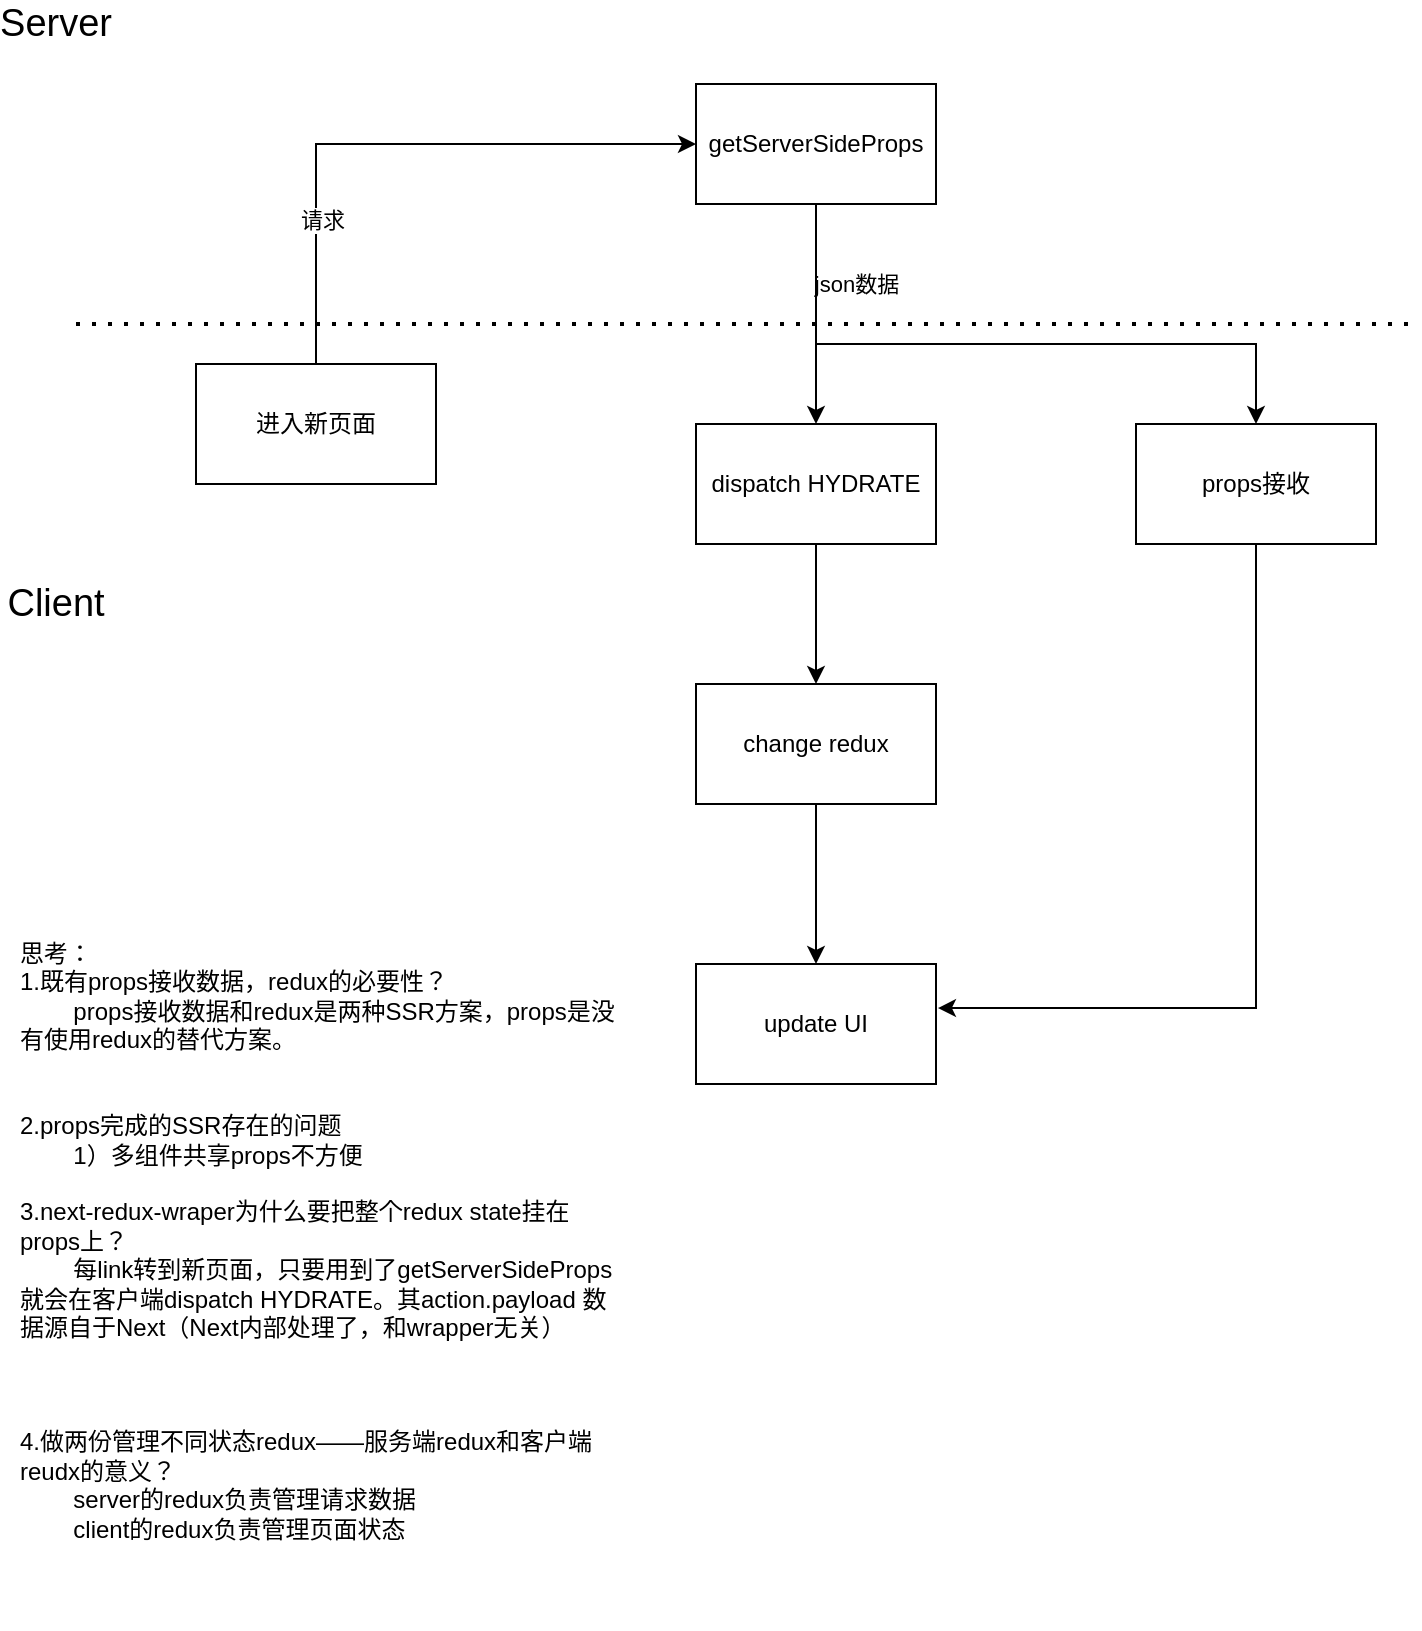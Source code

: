 <mxfile version="14.8.1" type="device"><diagram id="-R4nZF_HherCzqr1KK_j" name="Page-1"><mxGraphModel dx="1426" dy="737" grid="1" gridSize="10" guides="1" tooltips="1" connect="1" arrows="1" fold="1" page="1" pageScale="1" pageWidth="827" pageHeight="1169" math="0" shadow="0"><root><mxCell id="0"/><mxCell id="1" parent="0"/><mxCell id="WorrVlkB6UHKOei-PN7K-4" value="json数据" style="edgeStyle=orthogonalEdgeStyle;rounded=0;orthogonalLoop=1;jettySize=auto;html=1;entryX=0.5;entryY=0;entryDx=0;entryDy=0;" edge="1" parent="1" source="WorrVlkB6UHKOei-PN7K-1" target="WorrVlkB6UHKOei-PN7K-2"><mxGeometry x="-0.273" y="20" relative="1" as="geometry"><mxPoint as="offset"/></mxGeometry></mxCell><mxCell id="WorrVlkB6UHKOei-PN7K-19" style="edgeStyle=orthogonalEdgeStyle;rounded=0;orthogonalLoop=1;jettySize=auto;html=1;" edge="1" parent="1" source="WorrVlkB6UHKOei-PN7K-1" target="WorrVlkB6UHKOei-PN7K-18"><mxGeometry relative="1" as="geometry"><Array as="points"><mxPoint x="470" y="230"/><mxPoint x="690" y="230"/></Array></mxGeometry></mxCell><mxCell id="WorrVlkB6UHKOei-PN7K-1" value="getServerSideProps" style="rounded=0;whiteSpace=wrap;html=1;" vertex="1" parent="1"><mxGeometry x="410" y="100" width="120" height="60" as="geometry"/></mxCell><mxCell id="WorrVlkB6UHKOei-PN7K-7" style="edgeStyle=orthogonalEdgeStyle;rounded=0;orthogonalLoop=1;jettySize=auto;html=1;entryX=0.5;entryY=0;entryDx=0;entryDy=0;" edge="1" parent="1" source="WorrVlkB6UHKOei-PN7K-2" target="WorrVlkB6UHKOei-PN7K-6"><mxGeometry relative="1" as="geometry"/></mxCell><mxCell id="WorrVlkB6UHKOei-PN7K-2" value="dispatch HYDRATE" style="rounded=0;whiteSpace=wrap;html=1;" vertex="1" parent="1"><mxGeometry x="410" y="270" width="120" height="60" as="geometry"/></mxCell><mxCell id="WorrVlkB6UHKOei-PN7K-3" value="update UI" style="rounded=0;whiteSpace=wrap;html=1;" vertex="1" parent="1"><mxGeometry x="410" y="540" width="120" height="60" as="geometry"/></mxCell><mxCell id="WorrVlkB6UHKOei-PN7K-8" style="edgeStyle=orthogonalEdgeStyle;rounded=0;orthogonalLoop=1;jettySize=auto;html=1;entryX=0.5;entryY=0;entryDx=0;entryDy=0;" edge="1" parent="1" source="WorrVlkB6UHKOei-PN7K-6" target="WorrVlkB6UHKOei-PN7K-3"><mxGeometry relative="1" as="geometry"/></mxCell><mxCell id="WorrVlkB6UHKOei-PN7K-6" value="change redux" style="rounded=0;whiteSpace=wrap;html=1;" vertex="1" parent="1"><mxGeometry x="410" y="400" width="120" height="60" as="geometry"/></mxCell><mxCell id="WorrVlkB6UHKOei-PN7K-13" style="edgeStyle=orthogonalEdgeStyle;rounded=0;orthogonalLoop=1;jettySize=auto;html=1;entryX=0;entryY=0.5;entryDx=0;entryDy=0;" edge="1" parent="1" source="WorrVlkB6UHKOei-PN7K-9" target="WorrVlkB6UHKOei-PN7K-1"><mxGeometry relative="1" as="geometry"><mxPoint x="270" y="120" as="targetPoint"/><Array as="points"><mxPoint x="220" y="130"/></Array></mxGeometry></mxCell><mxCell id="WorrVlkB6UHKOei-PN7K-15" value="请求" style="edgeLabel;html=1;align=center;verticalAlign=middle;resizable=0;points=[];" vertex="1" connectable="0" parent="WorrVlkB6UHKOei-PN7K-13"><mxGeometry x="-0.52" y="-3" relative="1" as="geometry"><mxPoint as="offset"/></mxGeometry></mxCell><mxCell id="WorrVlkB6UHKOei-PN7K-9" value="进入新页面" style="rounded=0;whiteSpace=wrap;html=1;" vertex="1" parent="1"><mxGeometry x="160" y="240" width="120" height="60" as="geometry"/></mxCell><mxCell id="WorrVlkB6UHKOei-PN7K-14" value="" style="endArrow=none;dashed=1;html=1;dashPattern=1 3;strokeWidth=2;" edge="1" parent="1"><mxGeometry width="50" height="50" relative="1" as="geometry"><mxPoint x="100" y="220" as="sourcePoint"/><mxPoint x="770" y="220" as="targetPoint"/></mxGeometry></mxCell><mxCell id="WorrVlkB6UHKOei-PN7K-16" value="&lt;font style=&quot;font-size: 19px&quot;&gt;Client&lt;/font&gt;" style="text;html=1;strokeColor=none;fillColor=none;align=center;verticalAlign=middle;whiteSpace=wrap;rounded=0;" vertex="1" parent="1"><mxGeometry x="70" y="350" width="40" height="20" as="geometry"/></mxCell><mxCell id="WorrVlkB6UHKOei-PN7K-17" value="&lt;font style=&quot;font-size: 19px&quot;&gt;Server&lt;/font&gt;" style="text;html=1;strokeColor=none;fillColor=none;align=center;verticalAlign=middle;whiteSpace=wrap;rounded=0;" vertex="1" parent="1"><mxGeometry x="70" y="60" width="40" height="20" as="geometry"/></mxCell><mxCell id="WorrVlkB6UHKOei-PN7K-22" style="edgeStyle=orthogonalEdgeStyle;rounded=0;orthogonalLoop=1;jettySize=auto;html=1;entryX=1.008;entryY=0.367;entryDx=0;entryDy=0;entryPerimeter=0;" edge="1" parent="1" source="WorrVlkB6UHKOei-PN7K-18" target="WorrVlkB6UHKOei-PN7K-3"><mxGeometry relative="1" as="geometry"><Array as="points"><mxPoint x="690" y="562"/></Array></mxGeometry></mxCell><mxCell id="WorrVlkB6UHKOei-PN7K-18" value="props接收" style="rounded=0;whiteSpace=wrap;html=1;" vertex="1" parent="1"><mxGeometry x="630" y="270" width="120" height="60" as="geometry"/></mxCell><mxCell id="WorrVlkB6UHKOei-PN7K-25" value="思考：&lt;br&gt;1.既有props接收数据，redux的必要性？&lt;br&gt;&lt;span style=&quot;white-space: pre&quot;&gt;&#9;&lt;/span&gt;props接收数据和redux是两种SSR方案，props是没有使用redux的替代方案。&lt;br&gt;&lt;br&gt;&lt;br&gt;2.props完成的SSR存在的问题&lt;br&gt;&lt;span style=&quot;white-space: pre&quot;&gt;&#9;&lt;/span&gt;1）多组件共享props不方便&lt;br&gt;&lt;span style=&quot;white-space: pre&quot;&gt;&#9;&lt;/span&gt;&lt;br&gt;3.next-redux-wraper为什么要把整个redux state挂在props上？&lt;br&gt;&lt;span style=&quot;white-space: pre&quot;&gt;&#9;&lt;/span&gt;每link转到新页面，只要用到了getServerSideProps就会在客户端dispatch HYDRATE。其action.payload 数据源自于Next（Next内部处理了，和wrapper无关）&lt;br&gt;&lt;br&gt;&lt;br&gt;&lt;br&gt;4.做两份管理不同状态redux——服务端redux和客户端reudx的意义？&lt;br&gt;&lt;span style=&quot;white-space: pre&quot;&gt;&#9;&lt;/span&gt;server的redux负责管理请求数据&lt;br&gt;&lt;span style=&quot;white-space: pre&quot;&gt;&#9;&lt;/span&gt;client的redux负责管理页面状态&lt;br&gt;&lt;span style=&quot;white-space: pre&quot;&gt;&#9;&lt;/span&gt;&lt;br&gt;&lt;span style=&quot;white-space: pre&quot;&gt;&#9;&lt;/span&gt;&lt;br&gt;&lt;div&gt;&lt;br&gt;&lt;/div&gt;" style="text;html=1;strokeColor=none;fillColor=none;align=left;verticalAlign=middle;whiteSpace=wrap;rounded=0;" vertex="1" parent="1"><mxGeometry x="70" y="570" width="300" height="260" as="geometry"/></mxCell></root></mxGraphModel></diagram></mxfile>